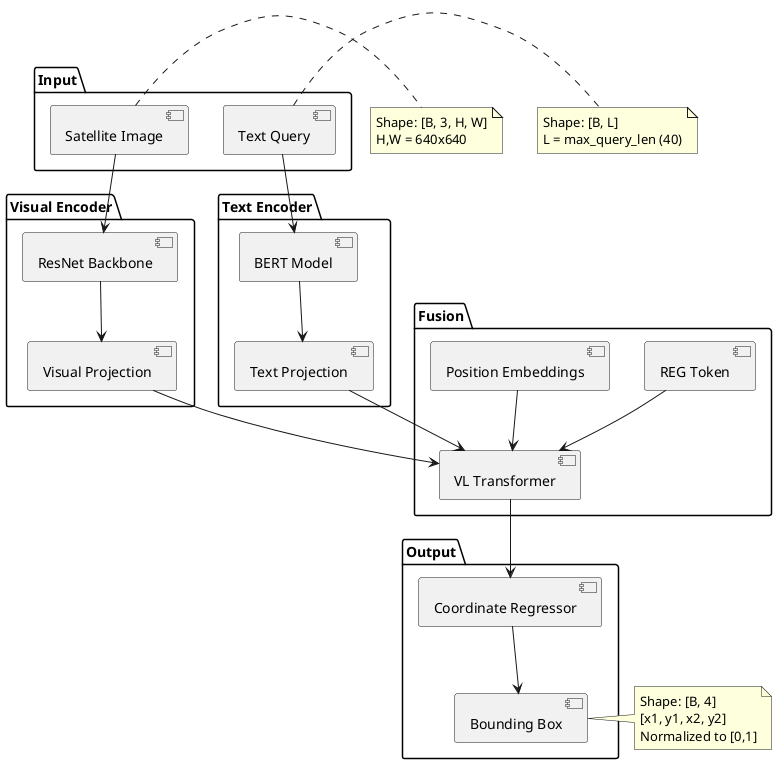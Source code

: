 @startuml SatVG Architecture

package "Input" {
    [Satellite Image] as img
    [Text Query] as text
}

package "Visual Encoder" {
    [ResNet Backbone] as resnet
    [Visual Projection] as vproj
}

package "Text Encoder" {
    [BERT Model] as bert
    [Text Projection] as tproj
}

package "Fusion" {
    [REG Token] as reg
    [Position Embeddings] as pos
    [VL Transformer] as trans
}

package "Output" {
    [Coordinate Regressor] as regressor
    [Bounding Box] as bbox
}

img --> resnet
resnet --> vproj
text --> bert
bert --> tproj

vproj --> trans
tproj --> trans
reg --> trans
pos --> trans

trans --> regressor
regressor --> bbox

note right of img
  Shape: [B, 3, H, W]
  H,W = 640x640
end note

note right of text
  Shape: [B, L]
  L = max_query_len (40)
end note

note right of bbox
  Shape: [B, 4]
  [x1, y1, x2, y2]
  Normalized to [0,1]
end note

@enduml 